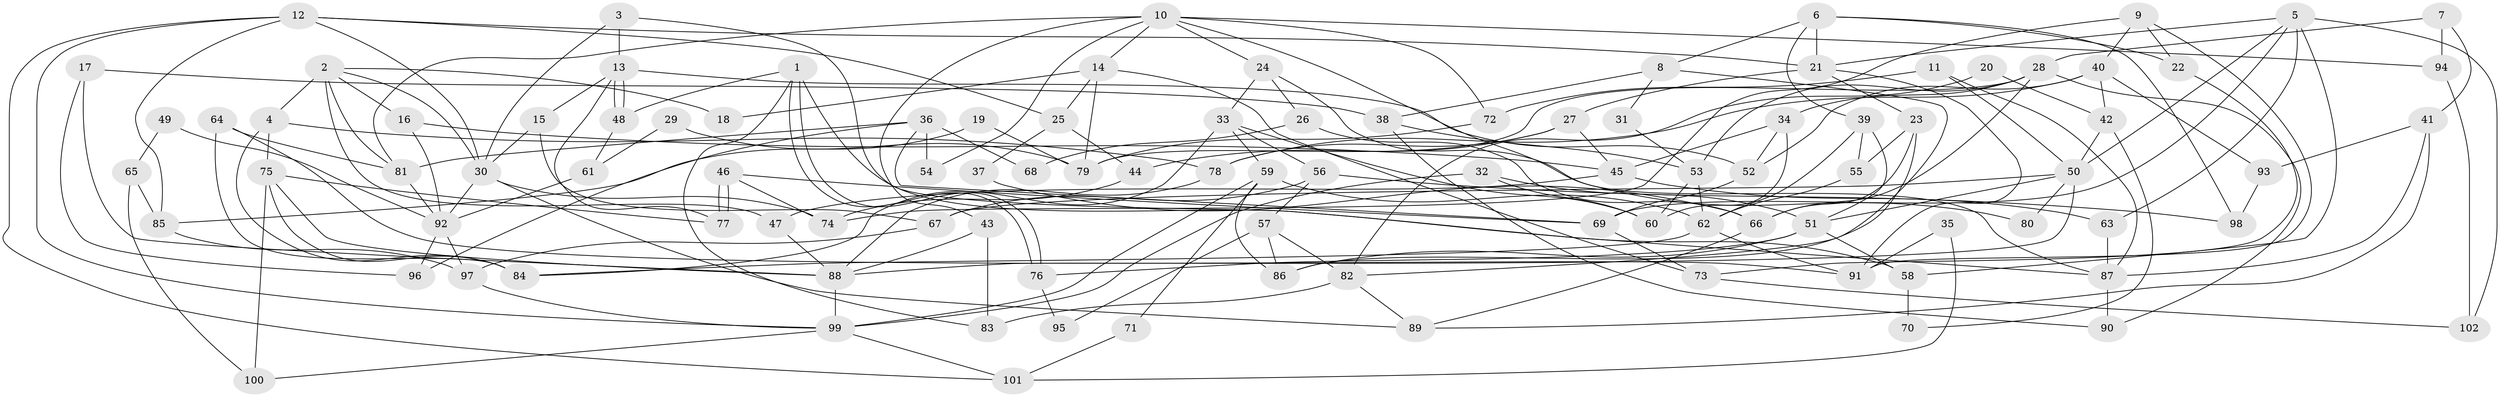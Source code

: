 // Generated by graph-tools (version 1.1) at 2025/15/03/09/25 04:15:00]
// undirected, 102 vertices, 204 edges
graph export_dot {
graph [start="1"]
  node [color=gray90,style=filled];
  1;
  2;
  3;
  4;
  5;
  6;
  7;
  8;
  9;
  10;
  11;
  12;
  13;
  14;
  15;
  16;
  17;
  18;
  19;
  20;
  21;
  22;
  23;
  24;
  25;
  26;
  27;
  28;
  29;
  30;
  31;
  32;
  33;
  34;
  35;
  36;
  37;
  38;
  39;
  40;
  41;
  42;
  43;
  44;
  45;
  46;
  47;
  48;
  49;
  50;
  51;
  52;
  53;
  54;
  55;
  56;
  57;
  58;
  59;
  60;
  61;
  62;
  63;
  64;
  65;
  66;
  67;
  68;
  69;
  70;
  71;
  72;
  73;
  74;
  75;
  76;
  77;
  78;
  79;
  80;
  81;
  82;
  83;
  84;
  85;
  86;
  87;
  88;
  89;
  90;
  91;
  92;
  93;
  94;
  95;
  96;
  97;
  98;
  99;
  100;
  101;
  102;
  1 -- 76;
  1 -- 76;
  1 -- 87;
  1 -- 48;
  1 -- 83;
  2 -- 4;
  2 -- 16;
  2 -- 18;
  2 -- 30;
  2 -- 47;
  2 -- 81;
  3 -- 13;
  3 -- 58;
  3 -- 30;
  4 -- 84;
  4 -- 78;
  4 -- 75;
  5 -- 21;
  5 -- 50;
  5 -- 58;
  5 -- 63;
  5 -- 69;
  5 -- 102;
  6 -- 21;
  6 -- 8;
  6 -- 22;
  6 -- 39;
  6 -- 98;
  7 -- 28;
  7 -- 41;
  7 -- 94;
  8 -- 86;
  8 -- 38;
  8 -- 31;
  9 -- 22;
  9 -- 74;
  9 -- 40;
  9 -- 91;
  10 -- 87;
  10 -- 81;
  10 -- 14;
  10 -- 24;
  10 -- 43;
  10 -- 54;
  10 -- 72;
  10 -- 94;
  11 -- 87;
  11 -- 50;
  11 -- 72;
  12 -- 21;
  12 -- 30;
  12 -- 25;
  12 -- 85;
  12 -- 99;
  12 -- 101;
  13 -- 15;
  13 -- 48;
  13 -- 48;
  13 -- 52;
  13 -- 77;
  14 -- 73;
  14 -- 18;
  14 -- 25;
  14 -- 79;
  15 -- 30;
  15 -- 67;
  16 -- 45;
  16 -- 92;
  17 -- 96;
  17 -- 88;
  17 -- 38;
  19 -- 85;
  19 -- 79;
  20 -- 42;
  20 -- 82;
  21 -- 27;
  21 -- 23;
  21 -- 91;
  22 -- 73;
  23 -- 55;
  23 -- 82;
  23 -- 66;
  24 -- 33;
  24 -- 26;
  24 -- 80;
  25 -- 37;
  25 -- 44;
  26 -- 66;
  26 -- 68;
  27 -- 44;
  27 -- 78;
  27 -- 45;
  28 -- 79;
  28 -- 90;
  28 -- 34;
  28 -- 53;
  28 -- 66;
  29 -- 79;
  29 -- 61;
  30 -- 74;
  30 -- 89;
  30 -- 92;
  31 -- 53;
  32 -- 51;
  32 -- 99;
  32 -- 60;
  33 -- 60;
  33 -- 59;
  33 -- 56;
  33 -- 84;
  34 -- 60;
  34 -- 45;
  34 -- 52;
  35 -- 91;
  35 -- 101;
  36 -- 81;
  36 -- 69;
  36 -- 54;
  36 -- 68;
  36 -- 96;
  37 -- 66;
  38 -- 53;
  38 -- 90;
  39 -- 62;
  39 -- 51;
  39 -- 55;
  40 -- 52;
  40 -- 42;
  40 -- 78;
  40 -- 93;
  41 -- 93;
  41 -- 89;
  41 -- 87;
  42 -- 50;
  42 -- 70;
  43 -- 88;
  43 -- 83;
  44 -- 74;
  45 -- 47;
  45 -- 63;
  46 -- 69;
  46 -- 77;
  46 -- 77;
  46 -- 74;
  47 -- 88;
  48 -- 61;
  49 -- 92;
  49 -- 65;
  50 -- 67;
  50 -- 88;
  50 -- 51;
  50 -- 80;
  51 -- 58;
  51 -- 76;
  51 -- 86;
  52 -- 69;
  53 -- 62;
  53 -- 60;
  55 -- 62;
  56 -- 57;
  56 -- 67;
  56 -- 98;
  57 -- 86;
  57 -- 82;
  57 -- 95;
  58 -- 70;
  59 -- 62;
  59 -- 99;
  59 -- 71;
  59 -- 86;
  61 -- 92;
  62 -- 91;
  62 -- 84;
  63 -- 87;
  64 -- 91;
  64 -- 84;
  64 -- 81;
  65 -- 100;
  65 -- 85;
  66 -- 89;
  67 -- 97;
  69 -- 73;
  71 -- 101;
  72 -- 79;
  73 -- 102;
  75 -- 77;
  75 -- 84;
  75 -- 88;
  75 -- 100;
  76 -- 95;
  78 -- 88;
  81 -- 92;
  82 -- 83;
  82 -- 89;
  85 -- 97;
  87 -- 90;
  88 -- 99;
  92 -- 96;
  92 -- 97;
  93 -- 98;
  94 -- 102;
  97 -- 99;
  99 -- 100;
  99 -- 101;
}
